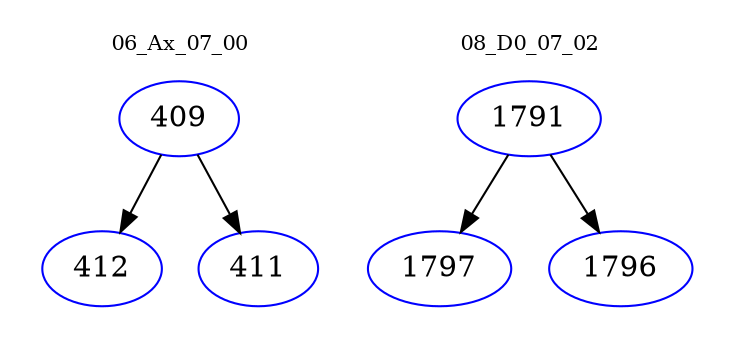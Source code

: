 digraph{
subgraph cluster_0 {
color = white
label = "06_Ax_07_00";
fontsize=10;
T0_409 [label="409", color="blue"]
T0_409 -> T0_412 [color="black"]
T0_412 [label="412", color="blue"]
T0_409 -> T0_411 [color="black"]
T0_411 [label="411", color="blue"]
}
subgraph cluster_1 {
color = white
label = "08_D0_07_02";
fontsize=10;
T1_1791 [label="1791", color="blue"]
T1_1791 -> T1_1797 [color="black"]
T1_1797 [label="1797", color="blue"]
T1_1791 -> T1_1796 [color="black"]
T1_1796 [label="1796", color="blue"]
}
}
